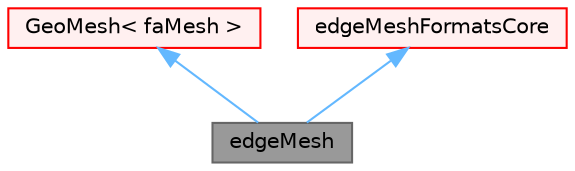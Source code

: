 digraph "edgeMesh"
{
 // LATEX_PDF_SIZE
  bgcolor="transparent";
  edge [fontname=Helvetica,fontsize=10,labelfontname=Helvetica,labelfontsize=10];
  node [fontname=Helvetica,fontsize=10,shape=box,height=0.2,width=0.4];
  Node1 [id="Node000001",label="edgeMesh",height=0.2,width=0.4,color="gray40", fillcolor="grey60", style="filled", fontcolor="black",tooltip="Mesh data needed to do the Finite Area discretisation."];
  Node2 -> Node1 [id="edge1_Node000001_Node000002",dir="back",color="steelblue1",style="solid",tooltip=" "];
  Node2 [id="Node000002",label="GeoMesh\< faMesh \>",height=0.2,width=0.4,color="red", fillcolor="#FFF0F0", style="filled",URL="$classFoam_1_1GeoMesh.html",tooltip=" "];
  Node38 -> Node1 [id="edge2_Node000001_Node000038",dir="back",color="steelblue1",style="solid",tooltip=" "];
  Node38 [id="Node000038",label="edgeMeshFormatsCore",height=0.2,width=0.4,color="red", fillcolor="#FFF0F0", style="filled",URL="$classFoam_1_1fileFormats_1_1edgeMeshFormatsCore.html",tooltip="A collection of helper functions for reading/writing edge formats."];
}
